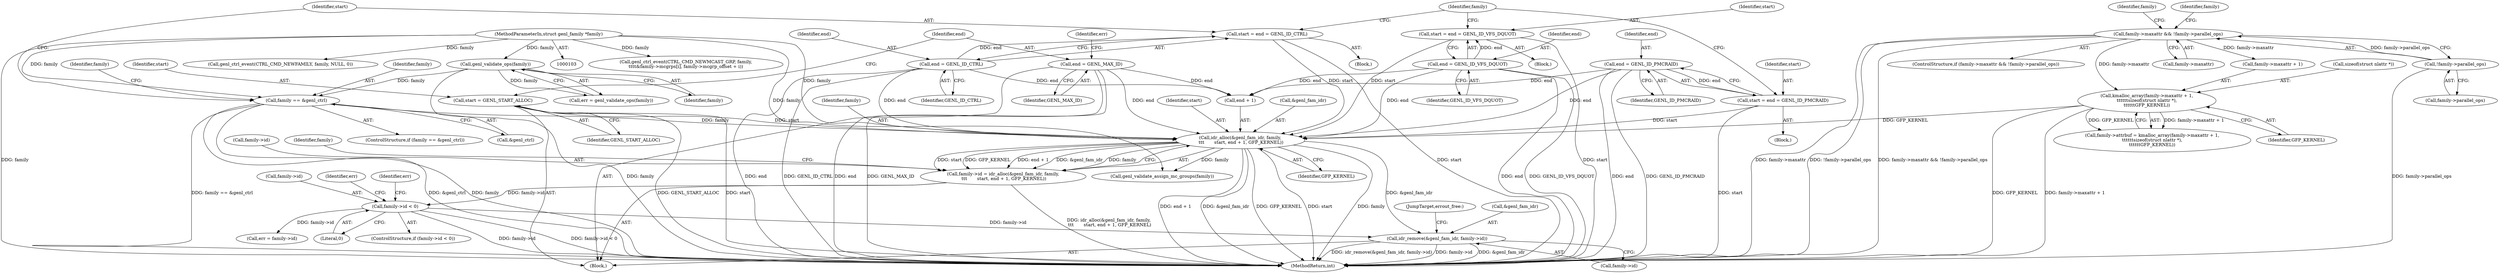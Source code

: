 digraph "0_linux_ceabee6c59943bdd5e1da1a6a20dc7ee5f8113a2@API" {
"1000285" [label="(Call,idr_remove(&genl_fam_idr, family->id))"];
"1000222" [label="(Call,idr_alloc(&genl_fam_idr, family,\n \t\t\t       start, end + 1, GFP_KERNEL))"];
"1000137" [label="(Call,family == &genl_ctrl)"];
"1000118" [label="(Call,genl_validate_ops(family))"];
"1000104" [label="(MethodParameterIn,struct genl_family *family)"];
"1000157" [label="(Call,start = end = GENL_ID_PMCRAID)"];
"1000159" [label="(Call,end = GENL_ID_PMCRAID)"];
"1000142" [label="(Call,start = end = GENL_ID_CTRL)"];
"1000144" [label="(Call,end = GENL_ID_CTRL)"];
"1000109" [label="(Call,start = GENL_START_ALLOC)"];
"1000172" [label="(Call,start = end = GENL_ID_VFS_DQUOT)"];
"1000174" [label="(Call,end = GENL_ID_VFS_DQUOT)"];
"1000113" [label="(Call,end = GENL_MAX_ID)"];
"1000191" [label="(Call,kmalloc_array(family->maxattr + 1,\n\t\t\t\t\t\tsizeof(struct nlattr *),\n\t\t\t\t\t\tGFP_KERNEL))"];
"1000178" [label="(Call,family->maxattr && !family->parallel_ops)"];
"1000182" [label="(Call,!family->parallel_ops)"];
"1000232" [label="(Call,family->id < 0)"];
"1000218" [label="(Call,family->id = idr_alloc(&genl_fam_idr, family,\n \t\t\t       start, end + 1, GFP_KERNEL))"];
"1000285" [label="(Call,idr_remove(&genl_fam_idr, family->id))"];
"1000116" [label="(Call,err = genl_validate_ops(family))"];
"1000226" [label="(Identifier,start)"];
"1000268" [label="(Call,genl_ctrl_event(CTRL_CMD_NEWMCAST_GRP, family,\n\t\t\t\t&family->mcgrps[i], family->mcgrp_offset + i))"];
"1000189" [label="(Identifier,family)"];
"1000142" [label="(Call,start = end = GENL_ID_CTRL)"];
"1000109" [label="(Call,start = GENL_START_ALLOC)"];
"1000111" [label="(Identifier,GENL_START_ALLOC)"];
"1000117" [label="(Identifier,err)"];
"1000138" [label="(Identifier,family)"];
"1000219" [label="(Call,family->id)"];
"1000145" [label="(Identifier,end)"];
"1000199" [label="(Identifier,GFP_KERNEL)"];
"1000291" [label="(JumpTarget,errout_free:)"];
"1000179" [label="(Call,family->maxattr)"];
"1000182" [label="(Call,!family->parallel_ops)"];
"1000223" [label="(Call,&genl_fam_idr)"];
"1000157" [label="(Call,start = end = GENL_ID_PMCRAID)"];
"1000232" [label="(Call,family->id < 0)"];
"1000288" [label="(Call,family->id)"];
"1000136" [label="(ControlStructure,if (family == &genl_ctrl))"];
"1000114" [label="(Identifier,end)"];
"1000197" [label="(Call,sizeof(struct nlattr *))"];
"1000286" [label="(Call,&genl_fam_idr)"];
"1000144" [label="(Call,end = GENL_ID_CTRL)"];
"1000180" [label="(Identifier,family)"];
"1000110" [label="(Identifier,start)"];
"1000225" [label="(Identifier,family)"];
"1000115" [label="(Identifier,GENL_MAX_ID)"];
"1000174" [label="(Call,end = GENL_ID_VFS_DQUOT)"];
"1000119" [label="(Identifier,family)"];
"1000236" [label="(Literal,0)"];
"1000113" [label="(Call,end = GENL_MAX_ID)"];
"1000118" [label="(Call,genl_validate_ops(family))"];
"1000141" [label="(Block,)"];
"1000178" [label="(Call,family->maxattr && !family->parallel_ops)"];
"1000230" [label="(Identifier,GFP_KERNEL)"];
"1000300" [label="(MethodReturn,int)"];
"1000191" [label="(Call,kmalloc_array(family->maxattr + 1,\n\t\t\t\t\t\tsizeof(struct nlattr *),\n\t\t\t\t\t\tGFP_KERNEL))"];
"1000173" [label="(Identifier,start)"];
"1000137" [label="(Call,family == &genl_ctrl)"];
"1000156" [label="(Block,)"];
"1000176" [label="(Identifier,GENL_ID_VFS_DQUOT)"];
"1000152" [label="(Identifier,family)"];
"1000187" [label="(Call,family->attrbuf = kmalloc_array(family->maxattr + 1,\n\t\t\t\t\t\tsizeof(struct nlattr *),\n\t\t\t\t\t\tGFP_KERNEL))"];
"1000227" [label="(Call,end + 1)"];
"1000159" [label="(Call,end = GENL_ID_PMCRAID)"];
"1000246" [label="(Call,genl_validate_assign_mc_groups(family))"];
"1000238" [label="(Call,err = family->id)"];
"1000175" [label="(Identifier,end)"];
"1000222" [label="(Call,idr_alloc(&genl_fam_idr, family,\n \t\t\t       start, end + 1, GFP_KERNEL))"];
"1000172" [label="(Call,start = end = GENL_ID_VFS_DQUOT)"];
"1000161" [label="(Identifier,GENL_ID_PMCRAID)"];
"1000192" [label="(Call,family->maxattr + 1)"];
"1000158" [label="(Identifier,start)"];
"1000183" [label="(Call,family->parallel_ops)"];
"1000231" [label="(ControlStructure,if (family->id < 0))"];
"1000239" [label="(Identifier,err)"];
"1000218" [label="(Call,family->id = idr_alloc(&genl_fam_idr, family,\n \t\t\t       start, end + 1, GFP_KERNEL))"];
"1000252" [label="(Call,genl_ctrl_event(CTRL_CMD_NEWFAMILY, family, NULL, 0))"];
"1000177" [label="(ControlStructure,if (family->maxattr && !family->parallel_ops))"];
"1000233" [label="(Call,family->id)"];
"1000245" [label="(Identifier,err)"];
"1000234" [label="(Identifier,family)"];
"1000139" [label="(Call,&genl_ctrl)"];
"1000171" [label="(Block,)"];
"1000143" [label="(Identifier,start)"];
"1000160" [label="(Identifier,end)"];
"1000146" [label="(Identifier,GENL_ID_CTRL)"];
"1000104" [label="(MethodParameterIn,struct genl_family *family)"];
"1000215" [label="(Identifier,family)"];
"1000105" [label="(Block,)"];
"1000285" -> "1000105"  [label="AST: "];
"1000285" -> "1000288"  [label="CFG: "];
"1000286" -> "1000285"  [label="AST: "];
"1000288" -> "1000285"  [label="AST: "];
"1000291" -> "1000285"  [label="CFG: "];
"1000285" -> "1000300"  [label="DDG: &genl_fam_idr"];
"1000285" -> "1000300"  [label="DDG: idr_remove(&genl_fam_idr, family->id)"];
"1000285" -> "1000300"  [label="DDG: family->id"];
"1000222" -> "1000285"  [label="DDG: &genl_fam_idr"];
"1000232" -> "1000285"  [label="DDG: family->id"];
"1000222" -> "1000218"  [label="AST: "];
"1000222" -> "1000230"  [label="CFG: "];
"1000223" -> "1000222"  [label="AST: "];
"1000225" -> "1000222"  [label="AST: "];
"1000226" -> "1000222"  [label="AST: "];
"1000227" -> "1000222"  [label="AST: "];
"1000230" -> "1000222"  [label="AST: "];
"1000218" -> "1000222"  [label="CFG: "];
"1000222" -> "1000300"  [label="DDG: start"];
"1000222" -> "1000300"  [label="DDG: family"];
"1000222" -> "1000300"  [label="DDG: end + 1"];
"1000222" -> "1000300"  [label="DDG: &genl_fam_idr"];
"1000222" -> "1000300"  [label="DDG: GFP_KERNEL"];
"1000222" -> "1000218"  [label="DDG: GFP_KERNEL"];
"1000222" -> "1000218"  [label="DDG: start"];
"1000222" -> "1000218"  [label="DDG: end + 1"];
"1000222" -> "1000218"  [label="DDG: &genl_fam_idr"];
"1000222" -> "1000218"  [label="DDG: family"];
"1000137" -> "1000222"  [label="DDG: family"];
"1000104" -> "1000222"  [label="DDG: family"];
"1000157" -> "1000222"  [label="DDG: start"];
"1000142" -> "1000222"  [label="DDG: start"];
"1000109" -> "1000222"  [label="DDG: start"];
"1000172" -> "1000222"  [label="DDG: start"];
"1000144" -> "1000222"  [label="DDG: end"];
"1000174" -> "1000222"  [label="DDG: end"];
"1000113" -> "1000222"  [label="DDG: end"];
"1000159" -> "1000222"  [label="DDG: end"];
"1000191" -> "1000222"  [label="DDG: GFP_KERNEL"];
"1000222" -> "1000246"  [label="DDG: family"];
"1000137" -> "1000136"  [label="AST: "];
"1000137" -> "1000139"  [label="CFG: "];
"1000138" -> "1000137"  [label="AST: "];
"1000139" -> "1000137"  [label="AST: "];
"1000143" -> "1000137"  [label="CFG: "];
"1000152" -> "1000137"  [label="CFG: "];
"1000137" -> "1000300"  [label="DDG: &genl_ctrl"];
"1000137" -> "1000300"  [label="DDG: family"];
"1000137" -> "1000300"  [label="DDG: family == &genl_ctrl"];
"1000118" -> "1000137"  [label="DDG: family"];
"1000104" -> "1000137"  [label="DDG: family"];
"1000118" -> "1000116"  [label="AST: "];
"1000118" -> "1000119"  [label="CFG: "];
"1000119" -> "1000118"  [label="AST: "];
"1000116" -> "1000118"  [label="CFG: "];
"1000118" -> "1000300"  [label="DDG: family"];
"1000118" -> "1000116"  [label="DDG: family"];
"1000104" -> "1000118"  [label="DDG: family"];
"1000104" -> "1000103"  [label="AST: "];
"1000104" -> "1000300"  [label="DDG: family"];
"1000104" -> "1000246"  [label="DDG: family"];
"1000104" -> "1000252"  [label="DDG: family"];
"1000104" -> "1000268"  [label="DDG: family"];
"1000157" -> "1000156"  [label="AST: "];
"1000157" -> "1000159"  [label="CFG: "];
"1000158" -> "1000157"  [label="AST: "];
"1000159" -> "1000157"  [label="AST: "];
"1000180" -> "1000157"  [label="CFG: "];
"1000157" -> "1000300"  [label="DDG: start"];
"1000159" -> "1000157"  [label="DDG: end"];
"1000159" -> "1000161"  [label="CFG: "];
"1000160" -> "1000159"  [label="AST: "];
"1000161" -> "1000159"  [label="AST: "];
"1000159" -> "1000300"  [label="DDG: end"];
"1000159" -> "1000300"  [label="DDG: GENL_ID_PMCRAID"];
"1000159" -> "1000227"  [label="DDG: end"];
"1000142" -> "1000141"  [label="AST: "];
"1000142" -> "1000144"  [label="CFG: "];
"1000143" -> "1000142"  [label="AST: "];
"1000144" -> "1000142"  [label="AST: "];
"1000180" -> "1000142"  [label="CFG: "];
"1000142" -> "1000300"  [label="DDG: start"];
"1000144" -> "1000142"  [label="DDG: end"];
"1000144" -> "1000146"  [label="CFG: "];
"1000145" -> "1000144"  [label="AST: "];
"1000146" -> "1000144"  [label="AST: "];
"1000144" -> "1000300"  [label="DDG: end"];
"1000144" -> "1000300"  [label="DDG: GENL_ID_CTRL"];
"1000144" -> "1000227"  [label="DDG: end"];
"1000109" -> "1000105"  [label="AST: "];
"1000109" -> "1000111"  [label="CFG: "];
"1000110" -> "1000109"  [label="AST: "];
"1000111" -> "1000109"  [label="AST: "];
"1000114" -> "1000109"  [label="CFG: "];
"1000109" -> "1000300"  [label="DDG: start"];
"1000109" -> "1000300"  [label="DDG: GENL_START_ALLOC"];
"1000172" -> "1000171"  [label="AST: "];
"1000172" -> "1000174"  [label="CFG: "];
"1000173" -> "1000172"  [label="AST: "];
"1000174" -> "1000172"  [label="AST: "];
"1000180" -> "1000172"  [label="CFG: "];
"1000172" -> "1000300"  [label="DDG: start"];
"1000174" -> "1000172"  [label="DDG: end"];
"1000174" -> "1000176"  [label="CFG: "];
"1000175" -> "1000174"  [label="AST: "];
"1000176" -> "1000174"  [label="AST: "];
"1000174" -> "1000300"  [label="DDG: GENL_ID_VFS_DQUOT"];
"1000174" -> "1000300"  [label="DDG: end"];
"1000174" -> "1000227"  [label="DDG: end"];
"1000113" -> "1000105"  [label="AST: "];
"1000113" -> "1000115"  [label="CFG: "];
"1000114" -> "1000113"  [label="AST: "];
"1000115" -> "1000113"  [label="AST: "];
"1000117" -> "1000113"  [label="CFG: "];
"1000113" -> "1000300"  [label="DDG: end"];
"1000113" -> "1000300"  [label="DDG: GENL_MAX_ID"];
"1000113" -> "1000227"  [label="DDG: end"];
"1000191" -> "1000187"  [label="AST: "];
"1000191" -> "1000199"  [label="CFG: "];
"1000192" -> "1000191"  [label="AST: "];
"1000197" -> "1000191"  [label="AST: "];
"1000199" -> "1000191"  [label="AST: "];
"1000187" -> "1000191"  [label="CFG: "];
"1000191" -> "1000300"  [label="DDG: GFP_KERNEL"];
"1000191" -> "1000300"  [label="DDG: family->maxattr + 1"];
"1000191" -> "1000187"  [label="DDG: family->maxattr + 1"];
"1000191" -> "1000187"  [label="DDG: GFP_KERNEL"];
"1000178" -> "1000191"  [label="DDG: family->maxattr"];
"1000178" -> "1000177"  [label="AST: "];
"1000178" -> "1000179"  [label="CFG: "];
"1000178" -> "1000182"  [label="CFG: "];
"1000179" -> "1000178"  [label="AST: "];
"1000182" -> "1000178"  [label="AST: "];
"1000189" -> "1000178"  [label="CFG: "];
"1000215" -> "1000178"  [label="CFG: "];
"1000178" -> "1000300"  [label="DDG: !family->parallel_ops"];
"1000178" -> "1000300"  [label="DDG: family->maxattr && !family->parallel_ops"];
"1000178" -> "1000300"  [label="DDG: family->maxattr"];
"1000182" -> "1000178"  [label="DDG: family->parallel_ops"];
"1000178" -> "1000192"  [label="DDG: family->maxattr"];
"1000182" -> "1000183"  [label="CFG: "];
"1000183" -> "1000182"  [label="AST: "];
"1000182" -> "1000300"  [label="DDG: family->parallel_ops"];
"1000232" -> "1000231"  [label="AST: "];
"1000232" -> "1000236"  [label="CFG: "];
"1000233" -> "1000232"  [label="AST: "];
"1000236" -> "1000232"  [label="AST: "];
"1000239" -> "1000232"  [label="CFG: "];
"1000245" -> "1000232"  [label="CFG: "];
"1000232" -> "1000300"  [label="DDG: family->id"];
"1000232" -> "1000300"  [label="DDG: family->id < 0"];
"1000218" -> "1000232"  [label="DDG: family->id"];
"1000232" -> "1000238"  [label="DDG: family->id"];
"1000218" -> "1000105"  [label="AST: "];
"1000219" -> "1000218"  [label="AST: "];
"1000234" -> "1000218"  [label="CFG: "];
"1000218" -> "1000300"  [label="DDG: idr_alloc(&genl_fam_idr, family,\n \t\t\t       start, end + 1, GFP_KERNEL)"];
}
